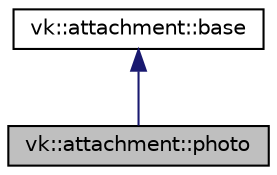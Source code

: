 digraph "vk::attachment::photo"
{
 // LATEX_PDF_SIZE
  edge [fontname="Helvetica",fontsize="10",labelfontname="Helvetica",labelfontsize="10"];
  node [fontname="Helvetica",fontsize="10",shape=record];
  Node1 [label="vk::attachment::photo",height=0.2,width=0.4,color="black", fillcolor="grey75", style="filled", fontcolor="black",tooltip=" "];
  Node2 -> Node1 [dir="back",color="midnightblue",fontsize="10",style="solid",fontname="Helvetica"];
  Node2 [label="vk::attachment::base",height=0.2,width=0.4,color="black", fillcolor="white", style="filled",URL="$classvk_1_1attachment_1_1base.html",tooltip=" "];
}
